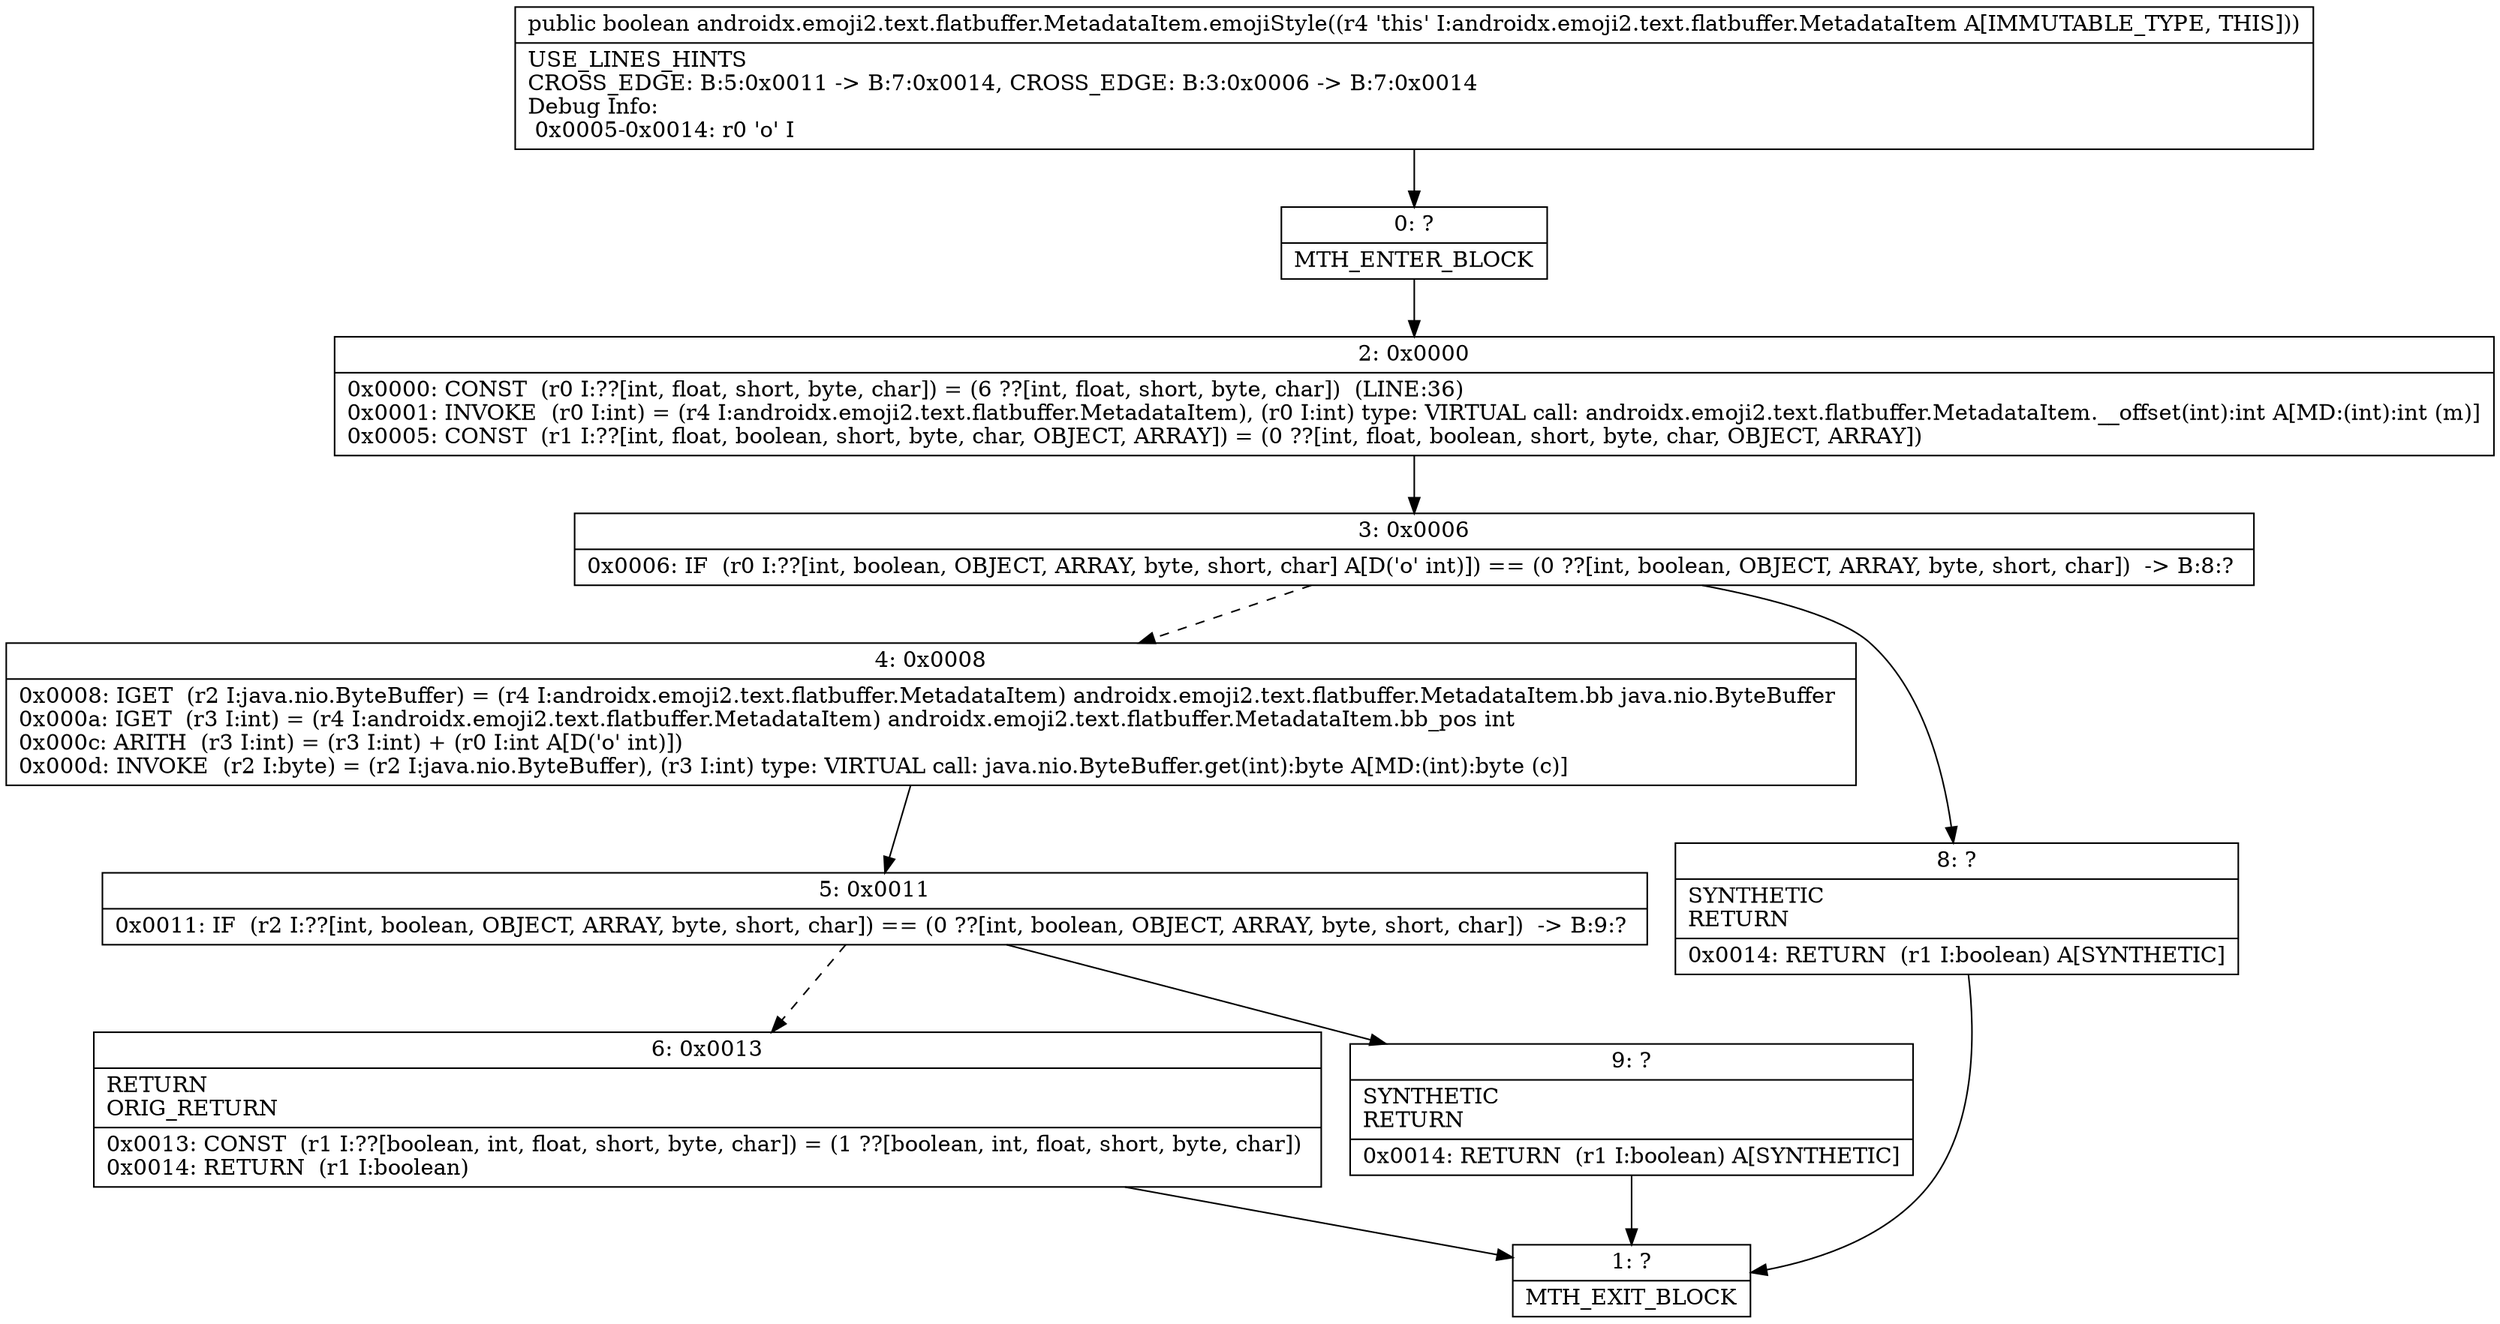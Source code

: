 digraph "CFG forandroidx.emoji2.text.flatbuffer.MetadataItem.emojiStyle()Z" {
Node_0 [shape=record,label="{0\:\ ?|MTH_ENTER_BLOCK\l}"];
Node_2 [shape=record,label="{2\:\ 0x0000|0x0000: CONST  (r0 I:??[int, float, short, byte, char]) = (6 ??[int, float, short, byte, char])  (LINE:36)\l0x0001: INVOKE  (r0 I:int) = (r4 I:androidx.emoji2.text.flatbuffer.MetadataItem), (r0 I:int) type: VIRTUAL call: androidx.emoji2.text.flatbuffer.MetadataItem.__offset(int):int A[MD:(int):int (m)]\l0x0005: CONST  (r1 I:??[int, float, boolean, short, byte, char, OBJECT, ARRAY]) = (0 ??[int, float, boolean, short, byte, char, OBJECT, ARRAY]) \l}"];
Node_3 [shape=record,label="{3\:\ 0x0006|0x0006: IF  (r0 I:??[int, boolean, OBJECT, ARRAY, byte, short, char] A[D('o' int)]) == (0 ??[int, boolean, OBJECT, ARRAY, byte, short, char])  \-\> B:8:? \l}"];
Node_4 [shape=record,label="{4\:\ 0x0008|0x0008: IGET  (r2 I:java.nio.ByteBuffer) = (r4 I:androidx.emoji2.text.flatbuffer.MetadataItem) androidx.emoji2.text.flatbuffer.MetadataItem.bb java.nio.ByteBuffer \l0x000a: IGET  (r3 I:int) = (r4 I:androidx.emoji2.text.flatbuffer.MetadataItem) androidx.emoji2.text.flatbuffer.MetadataItem.bb_pos int \l0x000c: ARITH  (r3 I:int) = (r3 I:int) + (r0 I:int A[D('o' int)]) \l0x000d: INVOKE  (r2 I:byte) = (r2 I:java.nio.ByteBuffer), (r3 I:int) type: VIRTUAL call: java.nio.ByteBuffer.get(int):byte A[MD:(int):byte (c)]\l}"];
Node_5 [shape=record,label="{5\:\ 0x0011|0x0011: IF  (r2 I:??[int, boolean, OBJECT, ARRAY, byte, short, char]) == (0 ??[int, boolean, OBJECT, ARRAY, byte, short, char])  \-\> B:9:? \l}"];
Node_6 [shape=record,label="{6\:\ 0x0013|RETURN\lORIG_RETURN\l|0x0013: CONST  (r1 I:??[boolean, int, float, short, byte, char]) = (1 ??[boolean, int, float, short, byte, char]) \l0x0014: RETURN  (r1 I:boolean) \l}"];
Node_1 [shape=record,label="{1\:\ ?|MTH_EXIT_BLOCK\l}"];
Node_9 [shape=record,label="{9\:\ ?|SYNTHETIC\lRETURN\l|0x0014: RETURN  (r1 I:boolean) A[SYNTHETIC]\l}"];
Node_8 [shape=record,label="{8\:\ ?|SYNTHETIC\lRETURN\l|0x0014: RETURN  (r1 I:boolean) A[SYNTHETIC]\l}"];
MethodNode[shape=record,label="{public boolean androidx.emoji2.text.flatbuffer.MetadataItem.emojiStyle((r4 'this' I:androidx.emoji2.text.flatbuffer.MetadataItem A[IMMUTABLE_TYPE, THIS]))  | USE_LINES_HINTS\lCROSS_EDGE: B:5:0x0011 \-\> B:7:0x0014, CROSS_EDGE: B:3:0x0006 \-\> B:7:0x0014\lDebug Info:\l  0x0005\-0x0014: r0 'o' I\l}"];
MethodNode -> Node_0;Node_0 -> Node_2;
Node_2 -> Node_3;
Node_3 -> Node_4[style=dashed];
Node_3 -> Node_8;
Node_4 -> Node_5;
Node_5 -> Node_6[style=dashed];
Node_5 -> Node_9;
Node_6 -> Node_1;
Node_9 -> Node_1;
Node_8 -> Node_1;
}

